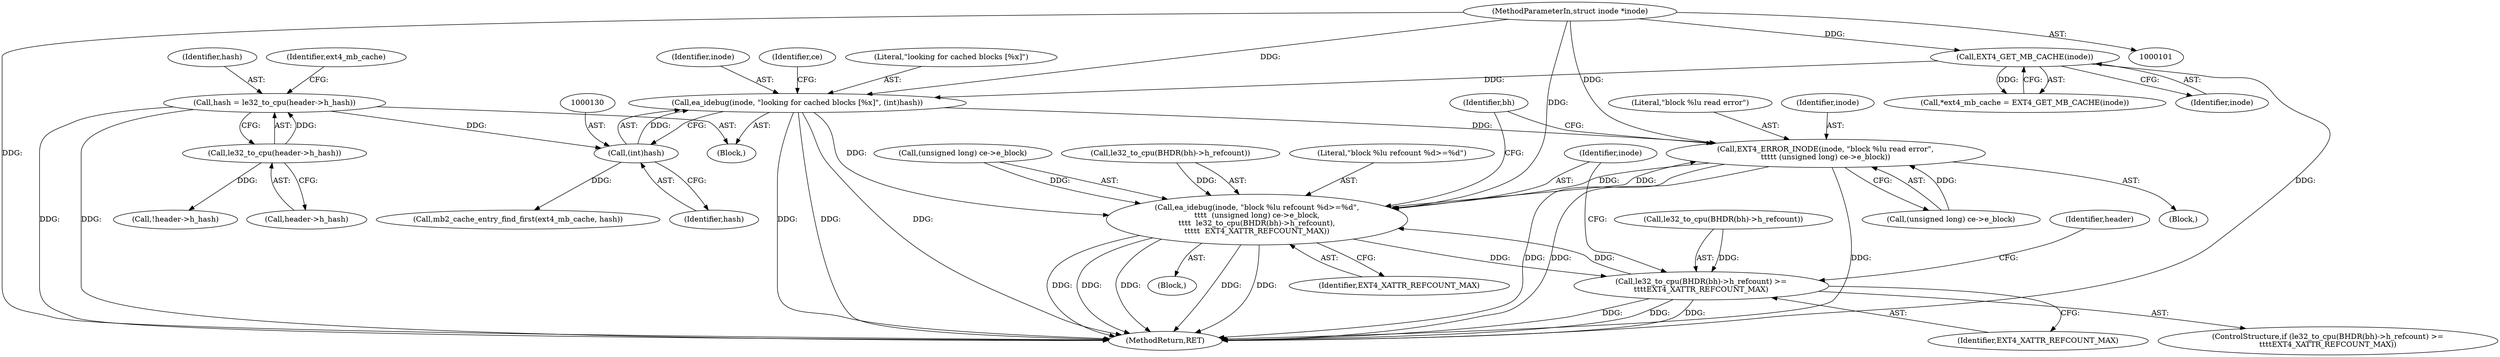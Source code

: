 digraph "0_linux_82939d7999dfc1f1998c4b1c12e2f19edbdff272_4@pointer" {
"1000126" [label="(Call,ea_idebug(inode, \"looking for cached blocks [%x]\", (int)hash))"];
"1000117" [label="(Call,EXT4_GET_MB_CACHE(inode))"];
"1000102" [label="(MethodParameterIn,struct inode *inode)"];
"1000129" [label="(Call,(int)hash)"];
"1000107" [label="(Call,hash = le32_to_cpu(header->h_hash))"];
"1000109" [label="(Call,le32_to_cpu(header->h_hash))"];
"1000154" [label="(Call,EXT4_ERROR_INODE(inode, \"block %lu read error\",\n\t\t\t\t\t (unsigned long) ce->e_block))"];
"1000172" [label="(Call,ea_idebug(inode, \"block %lu refcount %d>=%d\",\n\t\t\t\t  (unsigned long) ce->e_block,\n\t\t\t\t  le32_to_cpu(BHDR(bh)->h_refcount),\n\t\t\t\t\t  EXT4_XATTR_REFCOUNT_MAX))"];
"1000164" [label="(Call,le32_to_cpu(BHDR(bh)->h_refcount) >=\n\t\t\t\tEXT4_XATTR_REFCOUNT_MAX)"];
"1000108" [label="(Identifier,hash)"];
"1000116" [label="(Identifier,ext4_mb_cache)"];
"1000109" [label="(Call,le32_to_cpu(header->h_hash))"];
"1000117" [label="(Call,EXT4_GET_MB_CACHE(inode))"];
"1000102" [label="(MethodParameterIn,struct inode *inode)"];
"1000170" [label="(Identifier,EXT4_XATTR_REFCOUNT_MAX)"];
"1000163" [label="(ControlStructure,if (le32_to_cpu(BHDR(bh)->h_refcount) >=\n\t\t\t\tEXT4_XATTR_REFCOUNT_MAX))"];
"1000157" [label="(Call,(unsigned long) ce->e_block)"];
"1000120" [label="(Call,!header->h_hash)"];
"1000115" [label="(Call,*ext4_mb_cache = EXT4_GET_MB_CACHE(inode))"];
"1000110" [label="(Call,header->h_hash)"];
"1000180" [label="(Call,le32_to_cpu(BHDR(bh)->h_refcount))"];
"1000127" [label="(Identifier,inode)"];
"1000174" [label="(Literal,\"block %lu refcount %d>=%d\")"];
"1000133" [label="(Identifier,ce)"];
"1000118" [label="(Identifier,inode)"];
"1000173" [label="(Identifier,inode)"];
"1000129" [label="(Call,(int)hash)"];
"1000190" [label="(Identifier,header)"];
"1000156" [label="(Literal,\"block %lu read error\")"];
"1000131" [label="(Identifier,hash)"];
"1000128" [label="(Literal,\"looking for cached blocks [%x]\")"];
"1000165" [label="(Call,le32_to_cpu(BHDR(bh)->h_refcount))"];
"1000175" [label="(Call,(unsigned long) ce->e_block)"];
"1000172" [label="(Call,ea_idebug(inode, \"block %lu refcount %d>=%d\",\n\t\t\t\t  (unsigned long) ce->e_block,\n\t\t\t\t  le32_to_cpu(BHDR(bh)->h_refcount),\n\t\t\t\t\t  EXT4_XATTR_REFCOUNT_MAX))"];
"1000210" [label="(MethodReturn,RET)"];
"1000107" [label="(Call,hash = le32_to_cpu(header->h_hash))"];
"1000185" [label="(Identifier,EXT4_XATTR_REFCOUNT_MAX)"];
"1000134" [label="(Call,mb2_cache_entry_find_first(ext4_mb_cache, hash))"];
"1000155" [label="(Identifier,inode)"];
"1000202" [label="(Identifier,bh)"];
"1000171" [label="(Block,)"];
"1000154" [label="(Call,EXT4_ERROR_INODE(inode, \"block %lu read error\",\n\t\t\t\t\t (unsigned long) ce->e_block))"];
"1000164" [label="(Call,le32_to_cpu(BHDR(bh)->h_refcount) >=\n\t\t\t\tEXT4_XATTR_REFCOUNT_MAX)"];
"1000126" [label="(Call,ea_idebug(inode, \"looking for cached blocks [%x]\", (int)hash))"];
"1000153" [label="(Block,)"];
"1000105" [label="(Block,)"];
"1000126" -> "1000105"  [label="AST: "];
"1000126" -> "1000129"  [label="CFG: "];
"1000127" -> "1000126"  [label="AST: "];
"1000128" -> "1000126"  [label="AST: "];
"1000129" -> "1000126"  [label="AST: "];
"1000133" -> "1000126"  [label="CFG: "];
"1000126" -> "1000210"  [label="DDG: "];
"1000126" -> "1000210"  [label="DDG: "];
"1000126" -> "1000210"  [label="DDG: "];
"1000117" -> "1000126"  [label="DDG: "];
"1000102" -> "1000126"  [label="DDG: "];
"1000129" -> "1000126"  [label="DDG: "];
"1000126" -> "1000154"  [label="DDG: "];
"1000126" -> "1000172"  [label="DDG: "];
"1000117" -> "1000115"  [label="AST: "];
"1000117" -> "1000118"  [label="CFG: "];
"1000118" -> "1000117"  [label="AST: "];
"1000115" -> "1000117"  [label="CFG: "];
"1000117" -> "1000210"  [label="DDG: "];
"1000117" -> "1000115"  [label="DDG: "];
"1000102" -> "1000117"  [label="DDG: "];
"1000102" -> "1000101"  [label="AST: "];
"1000102" -> "1000210"  [label="DDG: "];
"1000102" -> "1000154"  [label="DDG: "];
"1000102" -> "1000172"  [label="DDG: "];
"1000129" -> "1000131"  [label="CFG: "];
"1000130" -> "1000129"  [label="AST: "];
"1000131" -> "1000129"  [label="AST: "];
"1000107" -> "1000129"  [label="DDG: "];
"1000129" -> "1000134"  [label="DDG: "];
"1000107" -> "1000105"  [label="AST: "];
"1000107" -> "1000109"  [label="CFG: "];
"1000108" -> "1000107"  [label="AST: "];
"1000109" -> "1000107"  [label="AST: "];
"1000116" -> "1000107"  [label="CFG: "];
"1000107" -> "1000210"  [label="DDG: "];
"1000107" -> "1000210"  [label="DDG: "];
"1000109" -> "1000107"  [label="DDG: "];
"1000109" -> "1000110"  [label="CFG: "];
"1000110" -> "1000109"  [label="AST: "];
"1000109" -> "1000120"  [label="DDG: "];
"1000154" -> "1000153"  [label="AST: "];
"1000154" -> "1000157"  [label="CFG: "];
"1000155" -> "1000154"  [label="AST: "];
"1000156" -> "1000154"  [label="AST: "];
"1000157" -> "1000154"  [label="AST: "];
"1000202" -> "1000154"  [label="CFG: "];
"1000154" -> "1000210"  [label="DDG: "];
"1000154" -> "1000210"  [label="DDG: "];
"1000154" -> "1000210"  [label="DDG: "];
"1000172" -> "1000154"  [label="DDG: "];
"1000157" -> "1000154"  [label="DDG: "];
"1000154" -> "1000172"  [label="DDG: "];
"1000172" -> "1000171"  [label="AST: "];
"1000172" -> "1000185"  [label="CFG: "];
"1000173" -> "1000172"  [label="AST: "];
"1000174" -> "1000172"  [label="AST: "];
"1000175" -> "1000172"  [label="AST: "];
"1000180" -> "1000172"  [label="AST: "];
"1000185" -> "1000172"  [label="AST: "];
"1000202" -> "1000172"  [label="CFG: "];
"1000172" -> "1000210"  [label="DDG: "];
"1000172" -> "1000210"  [label="DDG: "];
"1000172" -> "1000210"  [label="DDG: "];
"1000172" -> "1000210"  [label="DDG: "];
"1000172" -> "1000210"  [label="DDG: "];
"1000172" -> "1000164"  [label="DDG: "];
"1000175" -> "1000172"  [label="DDG: "];
"1000180" -> "1000172"  [label="DDG: "];
"1000164" -> "1000172"  [label="DDG: "];
"1000164" -> "1000163"  [label="AST: "];
"1000164" -> "1000170"  [label="CFG: "];
"1000165" -> "1000164"  [label="AST: "];
"1000170" -> "1000164"  [label="AST: "];
"1000173" -> "1000164"  [label="CFG: "];
"1000190" -> "1000164"  [label="CFG: "];
"1000164" -> "1000210"  [label="DDG: "];
"1000164" -> "1000210"  [label="DDG: "];
"1000164" -> "1000210"  [label="DDG: "];
"1000165" -> "1000164"  [label="DDG: "];
}
